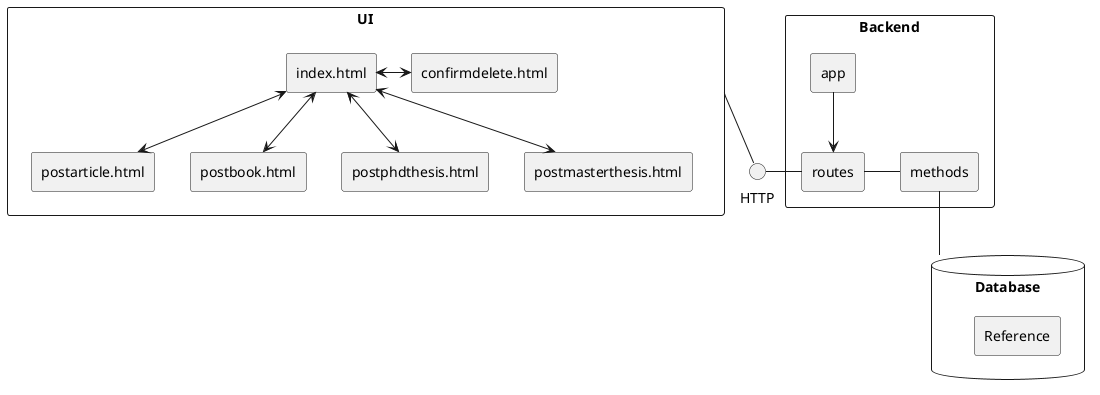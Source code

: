 @startuml
rectangle "UI" {  
    rectangle "index.html"    
    rectangle "postarticle.html"    
    rectangle "postbook.html"
    rectangle "postphdthesis.html"
    rectangle "postmasterthesis.html"    
    rectangle "confirmdelete.html"
    'rectangle "error.html"
}

rectangle "Backend" {
    rectangle "app"
    rectangle "routes"
    rectangle "methods"
}

database "Database" {
    rectangle "Reference"
}

interface HTTP

index.html <--> postarticle.html
index.html <--> postbook.html
index.html <--> postphdthesis.html
index.html <--> postmasterthesis.html
index.html <-right-> confirmdelete.html
'postbook.html <--> error.html  
'postmasterthesis.html <--> error.html
'confirmdelete.html <--> error.html


UI -- HTTP
HTTP - routes


app --> routes
routes - methods
methods -- Database


@enduml